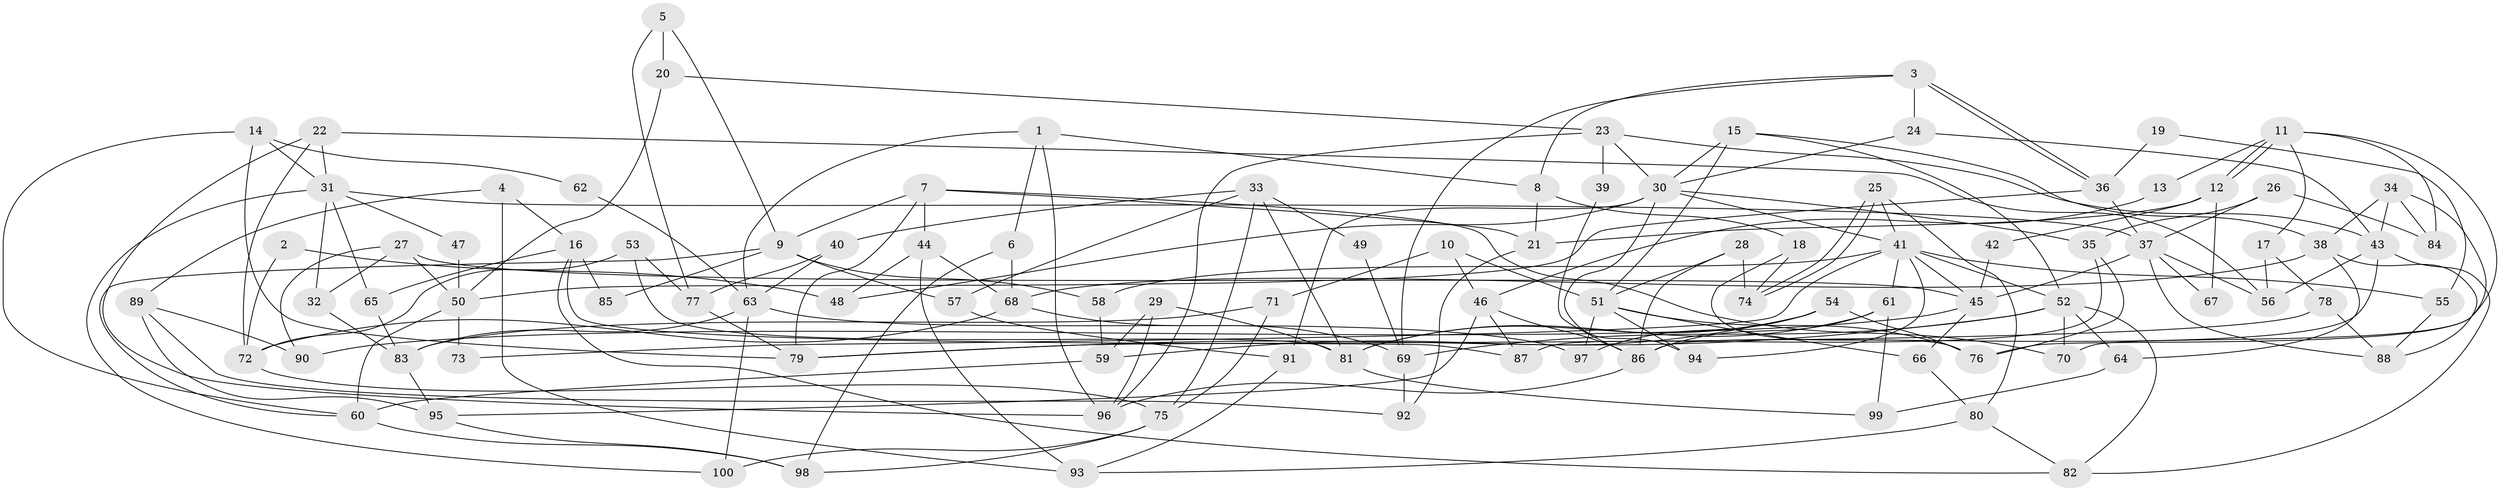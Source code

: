 // Generated by graph-tools (version 1.1) at 2025/02/03/09/25 03:02:12]
// undirected, 100 vertices, 200 edges
graph export_dot {
graph [start="1"]
  node [color=gray90,style=filled];
  1;
  2;
  3;
  4;
  5;
  6;
  7;
  8;
  9;
  10;
  11;
  12;
  13;
  14;
  15;
  16;
  17;
  18;
  19;
  20;
  21;
  22;
  23;
  24;
  25;
  26;
  27;
  28;
  29;
  30;
  31;
  32;
  33;
  34;
  35;
  36;
  37;
  38;
  39;
  40;
  41;
  42;
  43;
  44;
  45;
  46;
  47;
  48;
  49;
  50;
  51;
  52;
  53;
  54;
  55;
  56;
  57;
  58;
  59;
  60;
  61;
  62;
  63;
  64;
  65;
  66;
  67;
  68;
  69;
  70;
  71;
  72;
  73;
  74;
  75;
  76;
  77;
  78;
  79;
  80;
  81;
  82;
  83;
  84;
  85;
  86;
  87;
  88;
  89;
  90;
  91;
  92;
  93;
  94;
  95;
  96;
  97;
  98;
  99;
  100;
  1 -- 63;
  1 -- 8;
  1 -- 6;
  1 -- 96;
  2 -- 72;
  2 -- 48;
  3 -- 24;
  3 -- 36;
  3 -- 36;
  3 -- 8;
  3 -- 69;
  4 -- 89;
  4 -- 16;
  4 -- 93;
  5 -- 9;
  5 -- 20;
  5 -- 77;
  6 -- 68;
  6 -- 98;
  7 -- 70;
  7 -- 9;
  7 -- 21;
  7 -- 44;
  7 -- 79;
  8 -- 18;
  8 -- 21;
  9 -- 57;
  9 -- 58;
  9 -- 60;
  9 -- 85;
  10 -- 46;
  10 -- 71;
  10 -- 51;
  11 -- 76;
  11 -- 12;
  11 -- 12;
  11 -- 13;
  11 -- 17;
  11 -- 84;
  12 -- 21;
  12 -- 42;
  12 -- 67;
  13 -- 46;
  14 -- 60;
  14 -- 79;
  14 -- 31;
  14 -- 62;
  15 -- 51;
  15 -- 52;
  15 -- 30;
  15 -- 38;
  16 -- 82;
  16 -- 87;
  16 -- 65;
  16 -- 85;
  17 -- 56;
  17 -- 78;
  18 -- 74;
  18 -- 76;
  19 -- 55;
  19 -- 36;
  20 -- 50;
  20 -- 23;
  21 -- 92;
  22 -- 56;
  22 -- 72;
  22 -- 31;
  22 -- 96;
  23 -- 96;
  23 -- 43;
  23 -- 30;
  23 -- 39;
  24 -- 43;
  24 -- 30;
  25 -- 74;
  25 -- 74;
  25 -- 41;
  25 -- 80;
  26 -- 84;
  26 -- 37;
  26 -- 35;
  27 -- 32;
  27 -- 50;
  27 -- 45;
  27 -- 90;
  28 -- 86;
  28 -- 51;
  28 -- 74;
  29 -- 81;
  29 -- 96;
  29 -- 59;
  30 -- 35;
  30 -- 41;
  30 -- 48;
  30 -- 91;
  30 -- 94;
  31 -- 32;
  31 -- 37;
  31 -- 47;
  31 -- 65;
  31 -- 100;
  32 -- 83;
  33 -- 81;
  33 -- 40;
  33 -- 49;
  33 -- 57;
  33 -- 75;
  34 -- 38;
  34 -- 43;
  34 -- 70;
  34 -- 84;
  35 -- 76;
  35 -- 87;
  36 -- 37;
  36 -- 50;
  37 -- 45;
  37 -- 56;
  37 -- 67;
  37 -- 88;
  38 -- 88;
  38 -- 64;
  38 -- 68;
  39 -- 86;
  40 -- 63;
  40 -- 77;
  41 -- 94;
  41 -- 45;
  41 -- 52;
  41 -- 55;
  41 -- 58;
  41 -- 61;
  41 -- 73;
  42 -- 45;
  43 -- 86;
  43 -- 82;
  43 -- 56;
  44 -- 93;
  44 -- 48;
  44 -- 68;
  45 -- 66;
  45 -- 90;
  46 -- 95;
  46 -- 86;
  46 -- 87;
  47 -- 50;
  49 -- 69;
  50 -- 60;
  50 -- 73;
  51 -- 97;
  51 -- 66;
  51 -- 76;
  51 -- 94;
  52 -- 69;
  52 -- 64;
  52 -- 70;
  52 -- 79;
  52 -- 82;
  53 -- 77;
  53 -- 81;
  53 -- 72;
  54 -- 76;
  54 -- 59;
  54 -- 81;
  54 -- 97;
  55 -- 88;
  57 -- 91;
  58 -- 59;
  59 -- 60;
  60 -- 98;
  61 -- 99;
  61 -- 81;
  61 -- 86;
  62 -- 63;
  63 -- 100;
  63 -- 83;
  63 -- 97;
  64 -- 99;
  65 -- 83;
  66 -- 80;
  68 -- 69;
  68 -- 72;
  69 -- 92;
  71 -- 83;
  71 -- 75;
  72 -- 75;
  75 -- 98;
  75 -- 100;
  77 -- 79;
  78 -- 79;
  78 -- 88;
  80 -- 82;
  80 -- 93;
  81 -- 99;
  83 -- 95;
  86 -- 96;
  89 -- 92;
  89 -- 90;
  89 -- 95;
  91 -- 93;
  95 -- 98;
}
